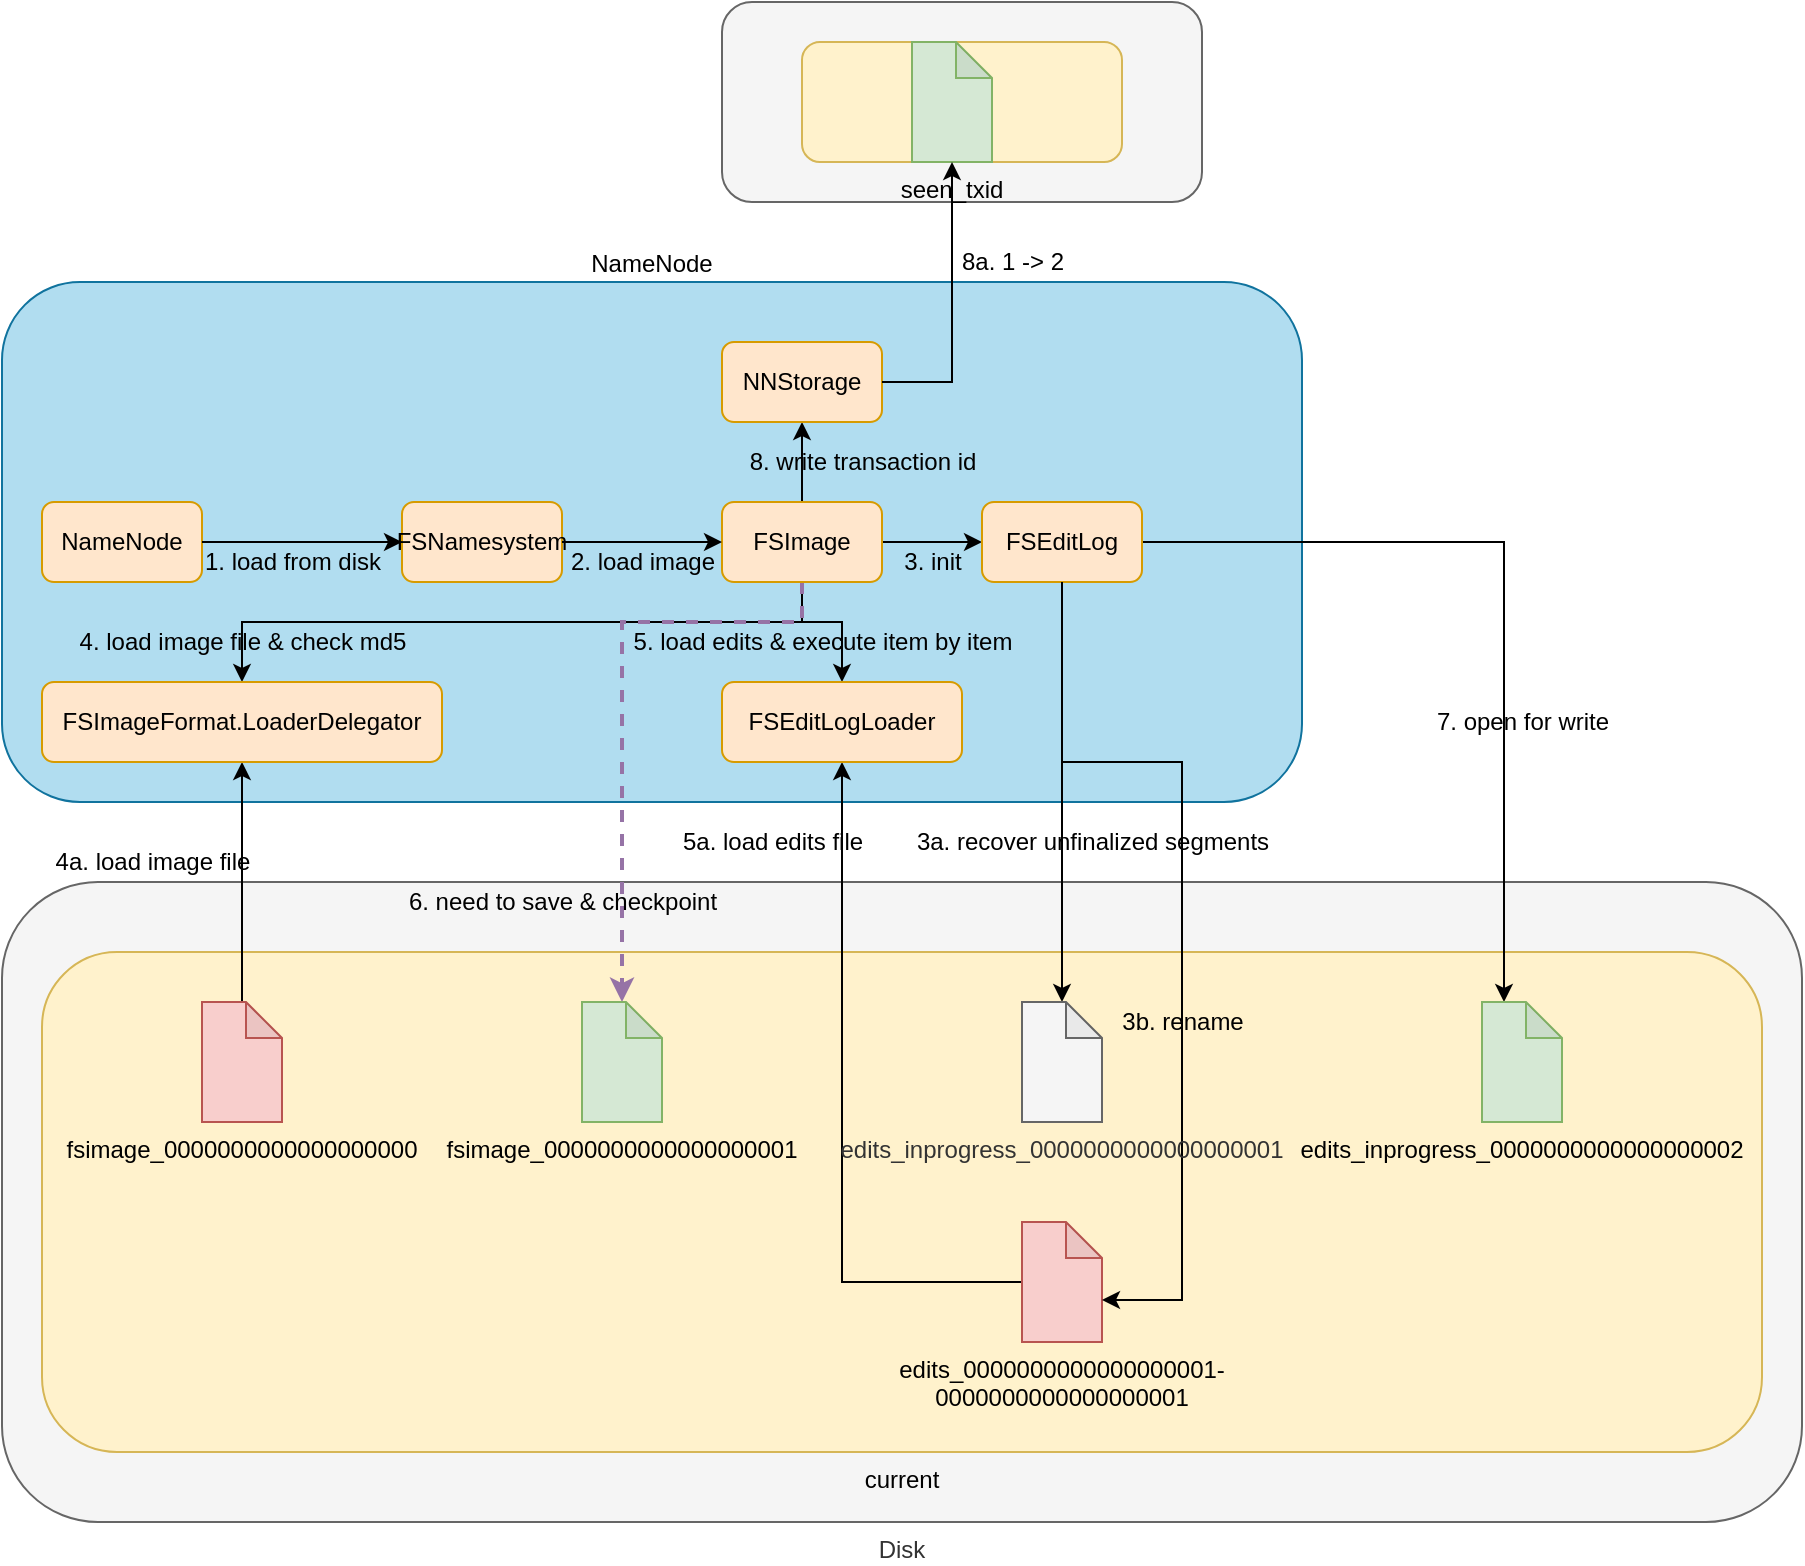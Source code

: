 <mxfile version="12.4.2" type="device" pages="1"><diagram id="t6DJKHBgMiLYLuUivblq" name="第 1 页"><mxGraphModel dx="1186" dy="875" grid="1" gridSize="10" guides="1" tooltips="1" connect="1" arrows="1" fold="1" page="1" pageScale="1" pageWidth="827" pageHeight="1169" math="0" shadow="0"><root><mxCell id="0"/><mxCell id="1" parent="0"/><mxCell id="gIiSjCZX6DLAdIHgp_La-12" value="Disk" style="rounded=1;whiteSpace=wrap;html=1;labelPosition=center;verticalLabelPosition=bottom;align=center;verticalAlign=top;fillColor=#f5f5f5;strokeColor=#666666;fontColor=#333333;" parent="1" vertex="1"><mxGeometry x="40" y="540" width="900" height="320" as="geometry"/></mxCell><mxCell id="gIiSjCZX6DLAdIHgp_La-13" value="current" style="rounded=1;whiteSpace=wrap;html=1;labelPosition=center;verticalLabelPosition=bottom;align=center;verticalAlign=top;fillColor=#fff2cc;strokeColor=#d6b656;" parent="1" vertex="1"><mxGeometry x="60" y="575" width="860" height="250" as="geometry"/></mxCell><mxCell id="gIiSjCZX6DLAdIHgp_La-1" value="NameNode" style="rounded=1;whiteSpace=wrap;html=1;labelPosition=center;verticalLabelPosition=top;align=center;verticalAlign=bottom;fillColor=#b1ddf0;strokeColor=#10739e;" parent="1" vertex="1"><mxGeometry x="40" y="240" width="650" height="260" as="geometry"/></mxCell><mxCell id="gIiSjCZX6DLAdIHgp_La-2" value="NameNode" style="rounded=1;whiteSpace=wrap;html=1;fillColor=#ffe6cc;strokeColor=#d79b00;" parent="1" vertex="1"><mxGeometry x="60" y="350" width="80" height="40" as="geometry"/></mxCell><mxCell id="gIiSjCZX6DLAdIHgp_La-6" value="FSNamesystem" style="rounded=1;whiteSpace=wrap;html=1;fillColor=#ffe6cc;strokeColor=#d79b00;" parent="1" vertex="1"><mxGeometry x="240" y="350" width="80" height="40" as="geometry"/></mxCell><mxCell id="gIiSjCZX6DLAdIHgp_La-7" style="edgeStyle=orthogonalEdgeStyle;rounded=0;orthogonalLoop=1;jettySize=auto;html=1;" parent="1" source="gIiSjCZX6DLAdIHgp_La-2" target="gIiSjCZX6DLAdIHgp_La-6" edge="1"><mxGeometry relative="1" as="geometry"/></mxCell><mxCell id="CZdn9veJ7t5xxJgzM9bJ-2" style="edgeStyle=orthogonalEdgeStyle;rounded=0;orthogonalLoop=1;jettySize=auto;html=1;entryX=0;entryY=0.5;entryDx=0;entryDy=0;" edge="1" parent="1" source="gIiSjCZX6DLAdIHgp_La-9" target="CZdn9veJ7t5xxJgzM9bJ-1"><mxGeometry relative="1" as="geometry"/></mxCell><mxCell id="CZdn9veJ7t5xxJgzM9bJ-17" style="edgeStyle=orthogonalEdgeStyle;rounded=0;orthogonalLoop=1;jettySize=auto;html=1;startArrow=none;startFill=0;endArrow=classic;endFill=1;entryX=0.5;entryY=0;entryDx=0;entryDy=0;" edge="1" parent="1" source="gIiSjCZX6DLAdIHgp_La-9" target="CZdn9veJ7t5xxJgzM9bJ-18"><mxGeometry relative="1" as="geometry"><mxPoint x="260" y="430" as="targetPoint"/><Array as="points"><mxPoint x="440" y="410"/><mxPoint x="160" y="410"/></Array></mxGeometry></mxCell><mxCell id="CZdn9veJ7t5xxJgzM9bJ-22" style="edgeStyle=orthogonalEdgeStyle;rounded=0;orthogonalLoop=1;jettySize=auto;html=1;entryX=0.5;entryY=0;entryDx=0;entryDy=0;startArrow=none;startFill=0;endArrow=classic;endFill=1;" edge="1" parent="1" source="gIiSjCZX6DLAdIHgp_La-9" target="CZdn9veJ7t5xxJgzM9bJ-21"><mxGeometry relative="1" as="geometry"><Array as="points"><mxPoint x="440" y="410"/><mxPoint x="460" y="410"/></Array></mxGeometry></mxCell><mxCell id="CZdn9veJ7t5xxJgzM9bJ-27" style="edgeStyle=orthogonalEdgeStyle;rounded=0;orthogonalLoop=1;jettySize=auto;html=1;startArrow=none;startFill=0;endArrow=classic;endFill=1;dashed=1;fillColor=#e1d5e7;strokeColor=#9673a6;strokeWidth=2;" edge="1" parent="1" source="gIiSjCZX6DLAdIHgp_La-9" target="CZdn9veJ7t5xxJgzM9bJ-37"><mxGeometry relative="1" as="geometry"><mxPoint x="350" y="600" as="targetPoint"/><Array as="points"><mxPoint x="440" y="410"/><mxPoint x="350" y="410"/></Array></mxGeometry></mxCell><mxCell id="CZdn9veJ7t5xxJgzM9bJ-33" style="edgeStyle=orthogonalEdgeStyle;rounded=0;orthogonalLoop=1;jettySize=auto;html=1;entryX=0.5;entryY=1;entryDx=0;entryDy=0;startArrow=none;startFill=0;endArrow=classic;endFill=1;strokeWidth=1;" edge="1" parent="1" source="gIiSjCZX6DLAdIHgp_La-9" target="CZdn9veJ7t5xxJgzM9bJ-32"><mxGeometry relative="1" as="geometry"/></mxCell><mxCell id="gIiSjCZX6DLAdIHgp_La-9" value="FSImage" style="rounded=1;whiteSpace=wrap;html=1;fillColor=#ffe6cc;strokeColor=#d79b00;" parent="1" vertex="1"><mxGeometry x="400" y="350" width="80" height="40" as="geometry"/></mxCell><mxCell id="gIiSjCZX6DLAdIHgp_La-10" style="rounded=0;orthogonalLoop=1;jettySize=auto;html=1;" parent="1" source="gIiSjCZX6DLAdIHgp_La-6" target="gIiSjCZX6DLAdIHgp_La-9" edge="1"><mxGeometry relative="1" as="geometry"/></mxCell><mxCell id="CZdn9veJ7t5xxJgzM9bJ-19" style="edgeStyle=orthogonalEdgeStyle;rounded=0;orthogonalLoop=1;jettySize=auto;html=1;entryX=0.5;entryY=1;entryDx=0;entryDy=0;startArrow=none;startFill=0;endArrow=classic;endFill=1;" edge="1" parent="1" source="CZdn9veJ7t5xxJgzM9bJ-39" target="CZdn9veJ7t5xxJgzM9bJ-18"><mxGeometry relative="1" as="geometry"><mxPoint x="160" y="600" as="sourcePoint"/></mxGeometry></mxCell><mxCell id="CZdn9veJ7t5xxJgzM9bJ-24" style="edgeStyle=orthogonalEdgeStyle;rounded=0;orthogonalLoop=1;jettySize=auto;html=1;entryX=0.5;entryY=1;entryDx=0;entryDy=0;startArrow=none;startFill=0;endArrow=classic;endFill=1;" edge="1" parent="1" source="CZdn9veJ7t5xxJgzM9bJ-7" target="CZdn9veJ7t5xxJgzM9bJ-21"><mxGeometry relative="1" as="geometry"/></mxCell><mxCell id="CZdn9veJ7t5xxJgzM9bJ-7" value="edits_0000000000000000001-0000000000000000001" style="shape=note;whiteSpace=wrap;html=1;backgroundOutline=1;darkOpacity=0.05;size=18;labelPosition=center;verticalLabelPosition=bottom;align=center;verticalAlign=top;fillColor=#f8cecc;strokeColor=#b85450;" vertex="1" parent="1"><mxGeometry x="550" y="710" width="40" height="60" as="geometry"/></mxCell><mxCell id="gIiSjCZX6DLAdIHgp_La-8" value="1. load from disk" style="text;html=1;align=center;verticalAlign=middle;resizable=0;points=[];;autosize=1;" parent="1" vertex="1"><mxGeometry x="135" y="370" width="100" height="20" as="geometry"/></mxCell><mxCell id="gIiSjCZX6DLAdIHgp_La-11" value="2. load image" style="text;html=1;align=center;verticalAlign=middle;resizable=0;points=[];;autosize=1;" parent="1" vertex="1"><mxGeometry x="315" y="370" width="90" height="20" as="geometry"/></mxCell><mxCell id="CZdn9veJ7t5xxJgzM9bJ-6" style="edgeStyle=orthogonalEdgeStyle;rounded=0;orthogonalLoop=1;jettySize=auto;html=1;entryX=0.5;entryY=0;entryDx=0;entryDy=0;entryPerimeter=0;" edge="1" parent="1" source="CZdn9veJ7t5xxJgzM9bJ-1" target="CZdn9veJ7t5xxJgzM9bJ-4"><mxGeometry relative="1" as="geometry"/></mxCell><mxCell id="CZdn9veJ7t5xxJgzM9bJ-30" style="edgeStyle=orthogonalEdgeStyle;rounded=0;orthogonalLoop=1;jettySize=auto;html=1;entryX=0;entryY=0;entryDx=11;entryDy=0;entryPerimeter=0;startArrow=none;startFill=0;endArrow=classic;endFill=1;" edge="1" parent="1" source="CZdn9veJ7t5xxJgzM9bJ-1" target="CZdn9veJ7t5xxJgzM9bJ-29"><mxGeometry relative="1" as="geometry"/></mxCell><mxCell id="CZdn9veJ7t5xxJgzM9bJ-1" value="FSEditLog" style="rounded=1;whiteSpace=wrap;html=1;fillColor=#ffe6cc;strokeColor=#d79b00;" vertex="1" parent="1"><mxGeometry x="530" y="350" width="80" height="40" as="geometry"/></mxCell><mxCell id="CZdn9veJ7t5xxJgzM9bJ-3" value="3. init" style="text;html=1;align=center;verticalAlign=middle;resizable=0;points=[];;autosize=1;" vertex="1" parent="1"><mxGeometry x="485" y="370" width="40" height="20" as="geometry"/></mxCell><mxCell id="CZdn9veJ7t5xxJgzM9bJ-10" style="edgeStyle=orthogonalEdgeStyle;rounded=0;orthogonalLoop=1;jettySize=auto;html=1;entryX=0;entryY=0;entryDx=40;entryDy=39;entryPerimeter=0;exitX=0.5;exitY=1;exitDx=0;exitDy=0;" edge="1" parent="1" source="CZdn9veJ7t5xxJgzM9bJ-1" target="CZdn9veJ7t5xxJgzM9bJ-7"><mxGeometry relative="1" as="geometry"><Array as="points"><mxPoint x="570" y="480"/><mxPoint x="630" y="480"/><mxPoint x="630" y="749"/></Array></mxGeometry></mxCell><mxCell id="CZdn9veJ7t5xxJgzM9bJ-4" value="edits_inprogress_0000000000000000001" style="shape=note;whiteSpace=wrap;html=1;backgroundOutline=1;darkOpacity=0.05;size=18;labelPosition=center;verticalLabelPosition=bottom;align=center;verticalAlign=top;fillColor=#f5f5f5;strokeColor=#666666;fontColor=#333333;" vertex="1" parent="1"><mxGeometry x="550" y="600" width="40" height="60" as="geometry"/></mxCell><mxCell id="CZdn9veJ7t5xxJgzM9bJ-11" value="3a. recover unfinalized segments" style="text;html=1;align=center;verticalAlign=middle;resizable=0;points=[];;autosize=1;" vertex="1" parent="1"><mxGeometry x="490" y="510" width="190" height="20" as="geometry"/></mxCell><mxCell id="CZdn9veJ7t5xxJgzM9bJ-12" value="3b. rename" style="text;html=1;align=center;verticalAlign=middle;resizable=0;points=[];;autosize=1;" vertex="1" parent="1"><mxGeometry x="590" y="600" width="80" height="20" as="geometry"/></mxCell><mxCell id="CZdn9veJ7t5xxJgzM9bJ-14" value="4. load image file &amp;amp; check md5" style="text;html=1;align=center;verticalAlign=middle;resizable=0;points=[];;autosize=1;" vertex="1" parent="1"><mxGeometry x="70" y="410" width="180" height="20" as="geometry"/></mxCell><mxCell id="CZdn9veJ7t5xxJgzM9bJ-18" value="FSImageFormat.LoaderDelegator" style="rounded=1;whiteSpace=wrap;html=1;fillColor=#ffe6cc;strokeColor=#d79b00;" vertex="1" parent="1"><mxGeometry x="60" y="440" width="200" height="40" as="geometry"/></mxCell><mxCell id="CZdn9veJ7t5xxJgzM9bJ-20" value="4a. load image file" style="text;html=1;align=center;verticalAlign=middle;resizable=0;points=[];;autosize=1;" vertex="1" parent="1"><mxGeometry x="60" y="520" width="110" height="20" as="geometry"/></mxCell><mxCell id="CZdn9veJ7t5xxJgzM9bJ-21" value="FSEditLogLoader" style="rounded=1;whiteSpace=wrap;html=1;fillColor=#ffe6cc;strokeColor=#d79b00;" vertex="1" parent="1"><mxGeometry x="400" y="440" width="120" height="40" as="geometry"/></mxCell><mxCell id="CZdn9veJ7t5xxJgzM9bJ-23" value="5. load edits &amp;amp; execute item by item" style="text;html=1;align=center;verticalAlign=middle;resizable=0;points=[];;autosize=1;" vertex="1" parent="1"><mxGeometry x="350" y="410" width="200" height="20" as="geometry"/></mxCell><mxCell id="CZdn9veJ7t5xxJgzM9bJ-25" value="5a. load edits file" style="text;html=1;align=center;verticalAlign=middle;resizable=0;points=[];;autosize=1;" vertex="1" parent="1"><mxGeometry x="370" y="510" width="110" height="20" as="geometry"/></mxCell><mxCell id="CZdn9veJ7t5xxJgzM9bJ-28" value="6. need to save &amp;amp; checkpoint" style="text;html=1;align=center;verticalAlign=middle;resizable=0;points=[];;autosize=1;" vertex="1" parent="1"><mxGeometry x="235" y="540" width="170" height="20" as="geometry"/></mxCell><mxCell id="CZdn9veJ7t5xxJgzM9bJ-29" value="edits_inprogress_0000000000000000002" style="shape=note;whiteSpace=wrap;html=1;backgroundOutline=1;darkOpacity=0.05;size=18;labelPosition=center;verticalLabelPosition=bottom;align=center;verticalAlign=top;fillColor=#d5e8d4;strokeColor=#82b366;" vertex="1" parent="1"><mxGeometry x="780" y="600" width="40" height="60" as="geometry"/></mxCell><mxCell id="CZdn9veJ7t5xxJgzM9bJ-31" value="7. open for write" style="text;html=1;align=center;verticalAlign=middle;resizable=0;points=[];;autosize=1;" vertex="1" parent="1"><mxGeometry x="750" y="450" width="100" height="20" as="geometry"/></mxCell><mxCell id="CZdn9veJ7t5xxJgzM9bJ-32" value="NNStorage" style="rounded=1;whiteSpace=wrap;html=1;fillColor=#ffe6cc;strokeColor=#d79b00;" vertex="1" parent="1"><mxGeometry x="400" y="270" width="80" height="40" as="geometry"/></mxCell><mxCell id="CZdn9veJ7t5xxJgzM9bJ-34" value="8. write transaction id" style="text;html=1;align=center;verticalAlign=middle;resizable=0;points=[];;autosize=1;" vertex="1" parent="1"><mxGeometry x="405" y="320" width="130" height="20" as="geometry"/></mxCell><mxCell id="CZdn9veJ7t5xxJgzM9bJ-35" value="" style="rounded=1;whiteSpace=wrap;html=1;fillColor=#f5f5f5;strokeColor=#666666;fontColor=#333333;" vertex="1" parent="1"><mxGeometry x="400" y="100" width="240" height="100" as="geometry"/></mxCell><mxCell id="CZdn9veJ7t5xxJgzM9bJ-36" value="" style="rounded=1;whiteSpace=wrap;html=1;fillColor=#fff2cc;strokeColor=#d6b656;" vertex="1" parent="1"><mxGeometry x="440" y="120" width="160" height="60" as="geometry"/></mxCell><mxCell id="CZdn9veJ7t5xxJgzM9bJ-37" value="fsimage_0000000000000000001" style="shape=note;whiteSpace=wrap;html=1;backgroundOutline=1;darkOpacity=0.05;size=18;labelPosition=center;verticalLabelPosition=bottom;align=center;verticalAlign=top;fillColor=#d5e8d4;strokeColor=#82b366;" vertex="1" parent="1"><mxGeometry x="330" y="600" width="40" height="60" as="geometry"/></mxCell><mxCell id="CZdn9veJ7t5xxJgzM9bJ-39" value="fsimage_0000000000000000000" style="shape=note;whiteSpace=wrap;html=1;backgroundOutline=1;darkOpacity=0.05;size=18;labelPosition=center;verticalLabelPosition=bottom;align=center;verticalAlign=top;fillColor=#f8cecc;strokeColor=#b85450;" vertex="1" parent="1"><mxGeometry x="140" y="600" width="40" height="60" as="geometry"/></mxCell><mxCell id="CZdn9veJ7t5xxJgzM9bJ-40" value="seen_txid" style="shape=note;whiteSpace=wrap;html=1;backgroundOutline=1;darkOpacity=0.05;size=18;labelPosition=center;verticalLabelPosition=bottom;align=center;verticalAlign=top;fillColor=#d5e8d4;strokeColor=#82b366;" vertex="1" parent="1"><mxGeometry x="495" y="120" width="40" height="60" as="geometry"/></mxCell><mxCell id="CZdn9veJ7t5xxJgzM9bJ-41" style="edgeStyle=orthogonalEdgeStyle;rounded=0;orthogonalLoop=1;jettySize=auto;html=1;startArrow=none;startFill=0;endArrow=classic;endFill=1;strokeWidth=1;" edge="1" parent="1" source="CZdn9veJ7t5xxJgzM9bJ-32" target="CZdn9veJ7t5xxJgzM9bJ-40"><mxGeometry relative="1" as="geometry"/></mxCell><mxCell id="CZdn9veJ7t5xxJgzM9bJ-42" value="8a. 1 -&amp;gt; 2" style="text;html=1;align=center;verticalAlign=middle;resizable=0;points=[];;autosize=1;" vertex="1" parent="1"><mxGeometry x="510" y="220" width="70" height="20" as="geometry"/></mxCell></root></mxGraphModel></diagram></mxfile>